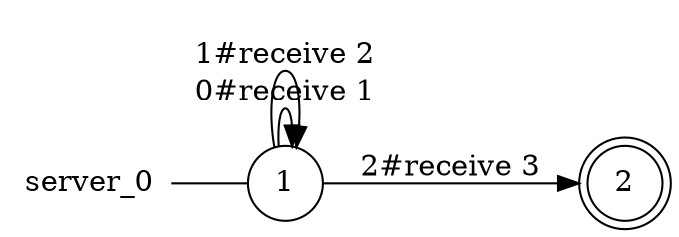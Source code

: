 digraph server_0 {
	rankdir="LR";
	n_0 [label="server_0", shape="plaintext"];
	n_1 [id="1", shape=circle, label="1"];
	n_0 -> n_1 [arrowhead=none];
	n_2 [id="2", shape=doublecircle, label="2"];

	n_1 -> n_1 [id="[$e|13]", label="0#receive 1"];
	n_1 -> n_1 [id="[$e|9]", label="1#receive 2"];
	n_1 -> n_2 [id="[$e|1]", label="2#receive 3"];
}
